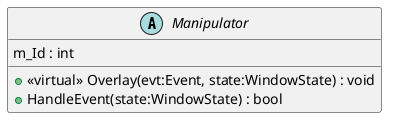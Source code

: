 @startuml
abstract class Manipulator {
    m_Id : int
    + <<virtual>> Overlay(evt:Event, state:WindowState) : void
    + HandleEvent(state:WindowState) : bool
}
@enduml
